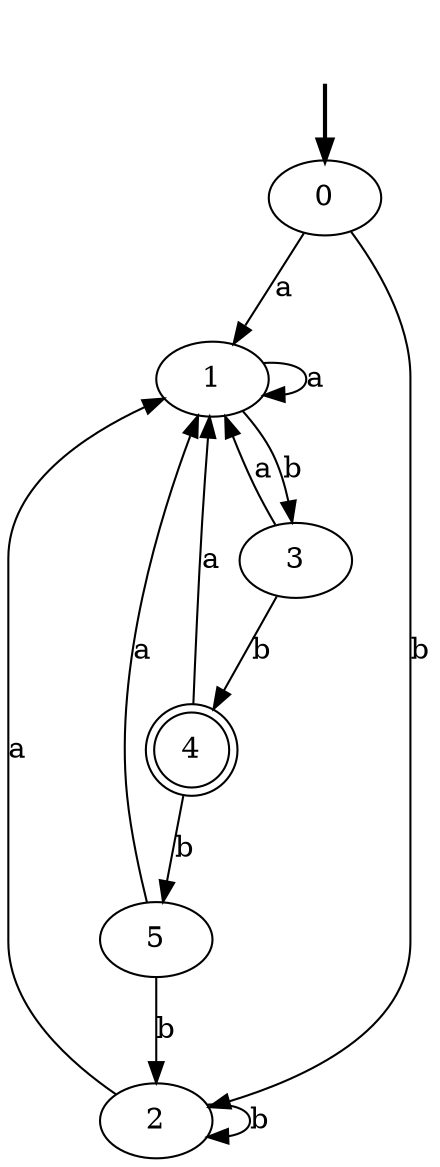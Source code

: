 digraph {
	fake [style=invisible]
	1
	5
	0 [root=true]
	3
	2
	4 [shape=doublecircle]
	fake -> 0 [style=bold]
	0 -> 1 [label=a]
	0 -> 2 [label=b]
	1 -> 1 [label=a]
	1 -> 3 [label=b]
	2 -> 1 [label=a]
	2 -> 2 [label=b]
	3 -> 1 [label=a]
	3 -> 4 [label=b]
	4 -> 1 [label=a]
	4 -> 5 [label=b]
	5 -> 1 [label=a]
	5 -> 2 [label=b]
}
